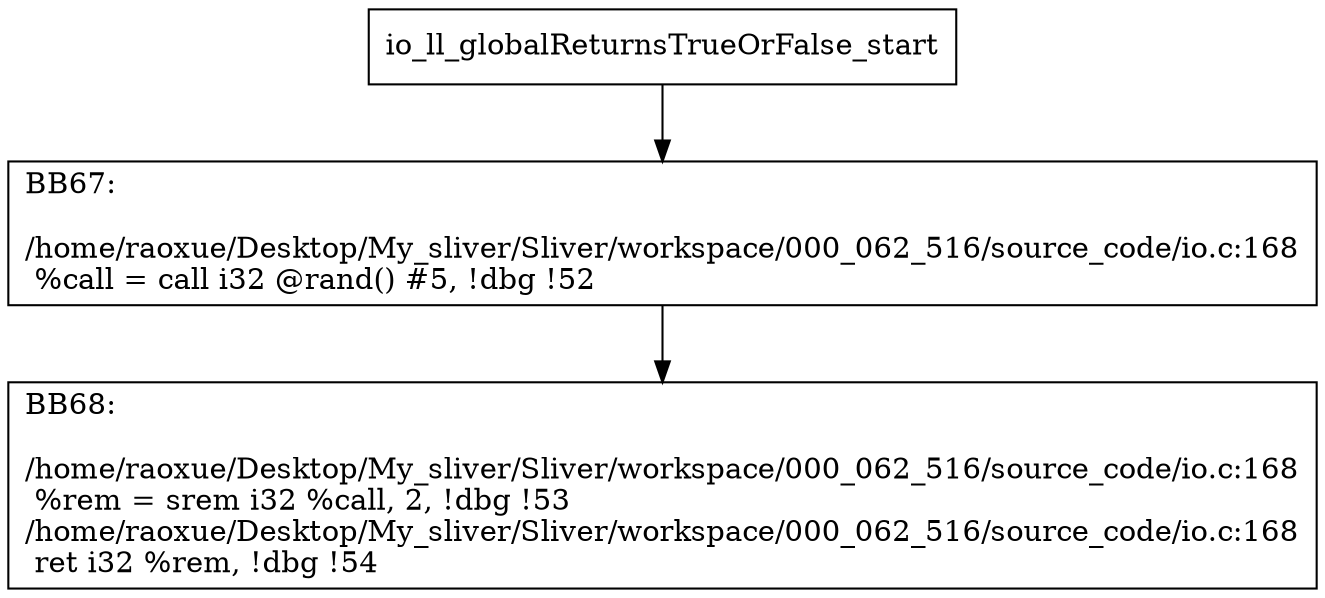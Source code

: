 digraph "CFG for'io_ll_globalReturnsTrueOrFalse' function" {
	BBio_ll_globalReturnsTrueOrFalse_start[shape=record,label="{io_ll_globalReturnsTrueOrFalse_start}"];
	BBio_ll_globalReturnsTrueOrFalse_start-> io_ll_globalReturnsTrueOrFalseBB67;
	io_ll_globalReturnsTrueOrFalseBB67 [shape=record, label="{BB67:\l\l/home/raoxue/Desktop/My_sliver/Sliver/workspace/000_062_516/source_code/io.c:168\l
  %call = call i32 @rand() #5, !dbg !52\l
}"];
	io_ll_globalReturnsTrueOrFalseBB67-> io_ll_globalReturnsTrueOrFalseBB68;
	io_ll_globalReturnsTrueOrFalseBB68 [shape=record, label="{BB68:\l\l/home/raoxue/Desktop/My_sliver/Sliver/workspace/000_062_516/source_code/io.c:168\l
  %rem = srem i32 %call, 2, !dbg !53\l
/home/raoxue/Desktop/My_sliver/Sliver/workspace/000_062_516/source_code/io.c:168\l
  ret i32 %rem, !dbg !54\l
}"];
}
